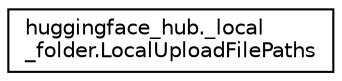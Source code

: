 digraph "Graphical Class Hierarchy"
{
 // LATEX_PDF_SIZE
  edge [fontname="Helvetica",fontsize="10",labelfontname="Helvetica",labelfontsize="10"];
  node [fontname="Helvetica",fontsize="10",shape=record];
  rankdir="LR";
  Node0 [label="huggingface_hub._local\l_folder.LocalUploadFilePaths",height=0.2,width=0.4,color="black", fillcolor="white", style="filled",URL="$classhuggingface__hub_1_1__local__folder_1_1LocalUploadFilePaths.html",tooltip=" "];
}
